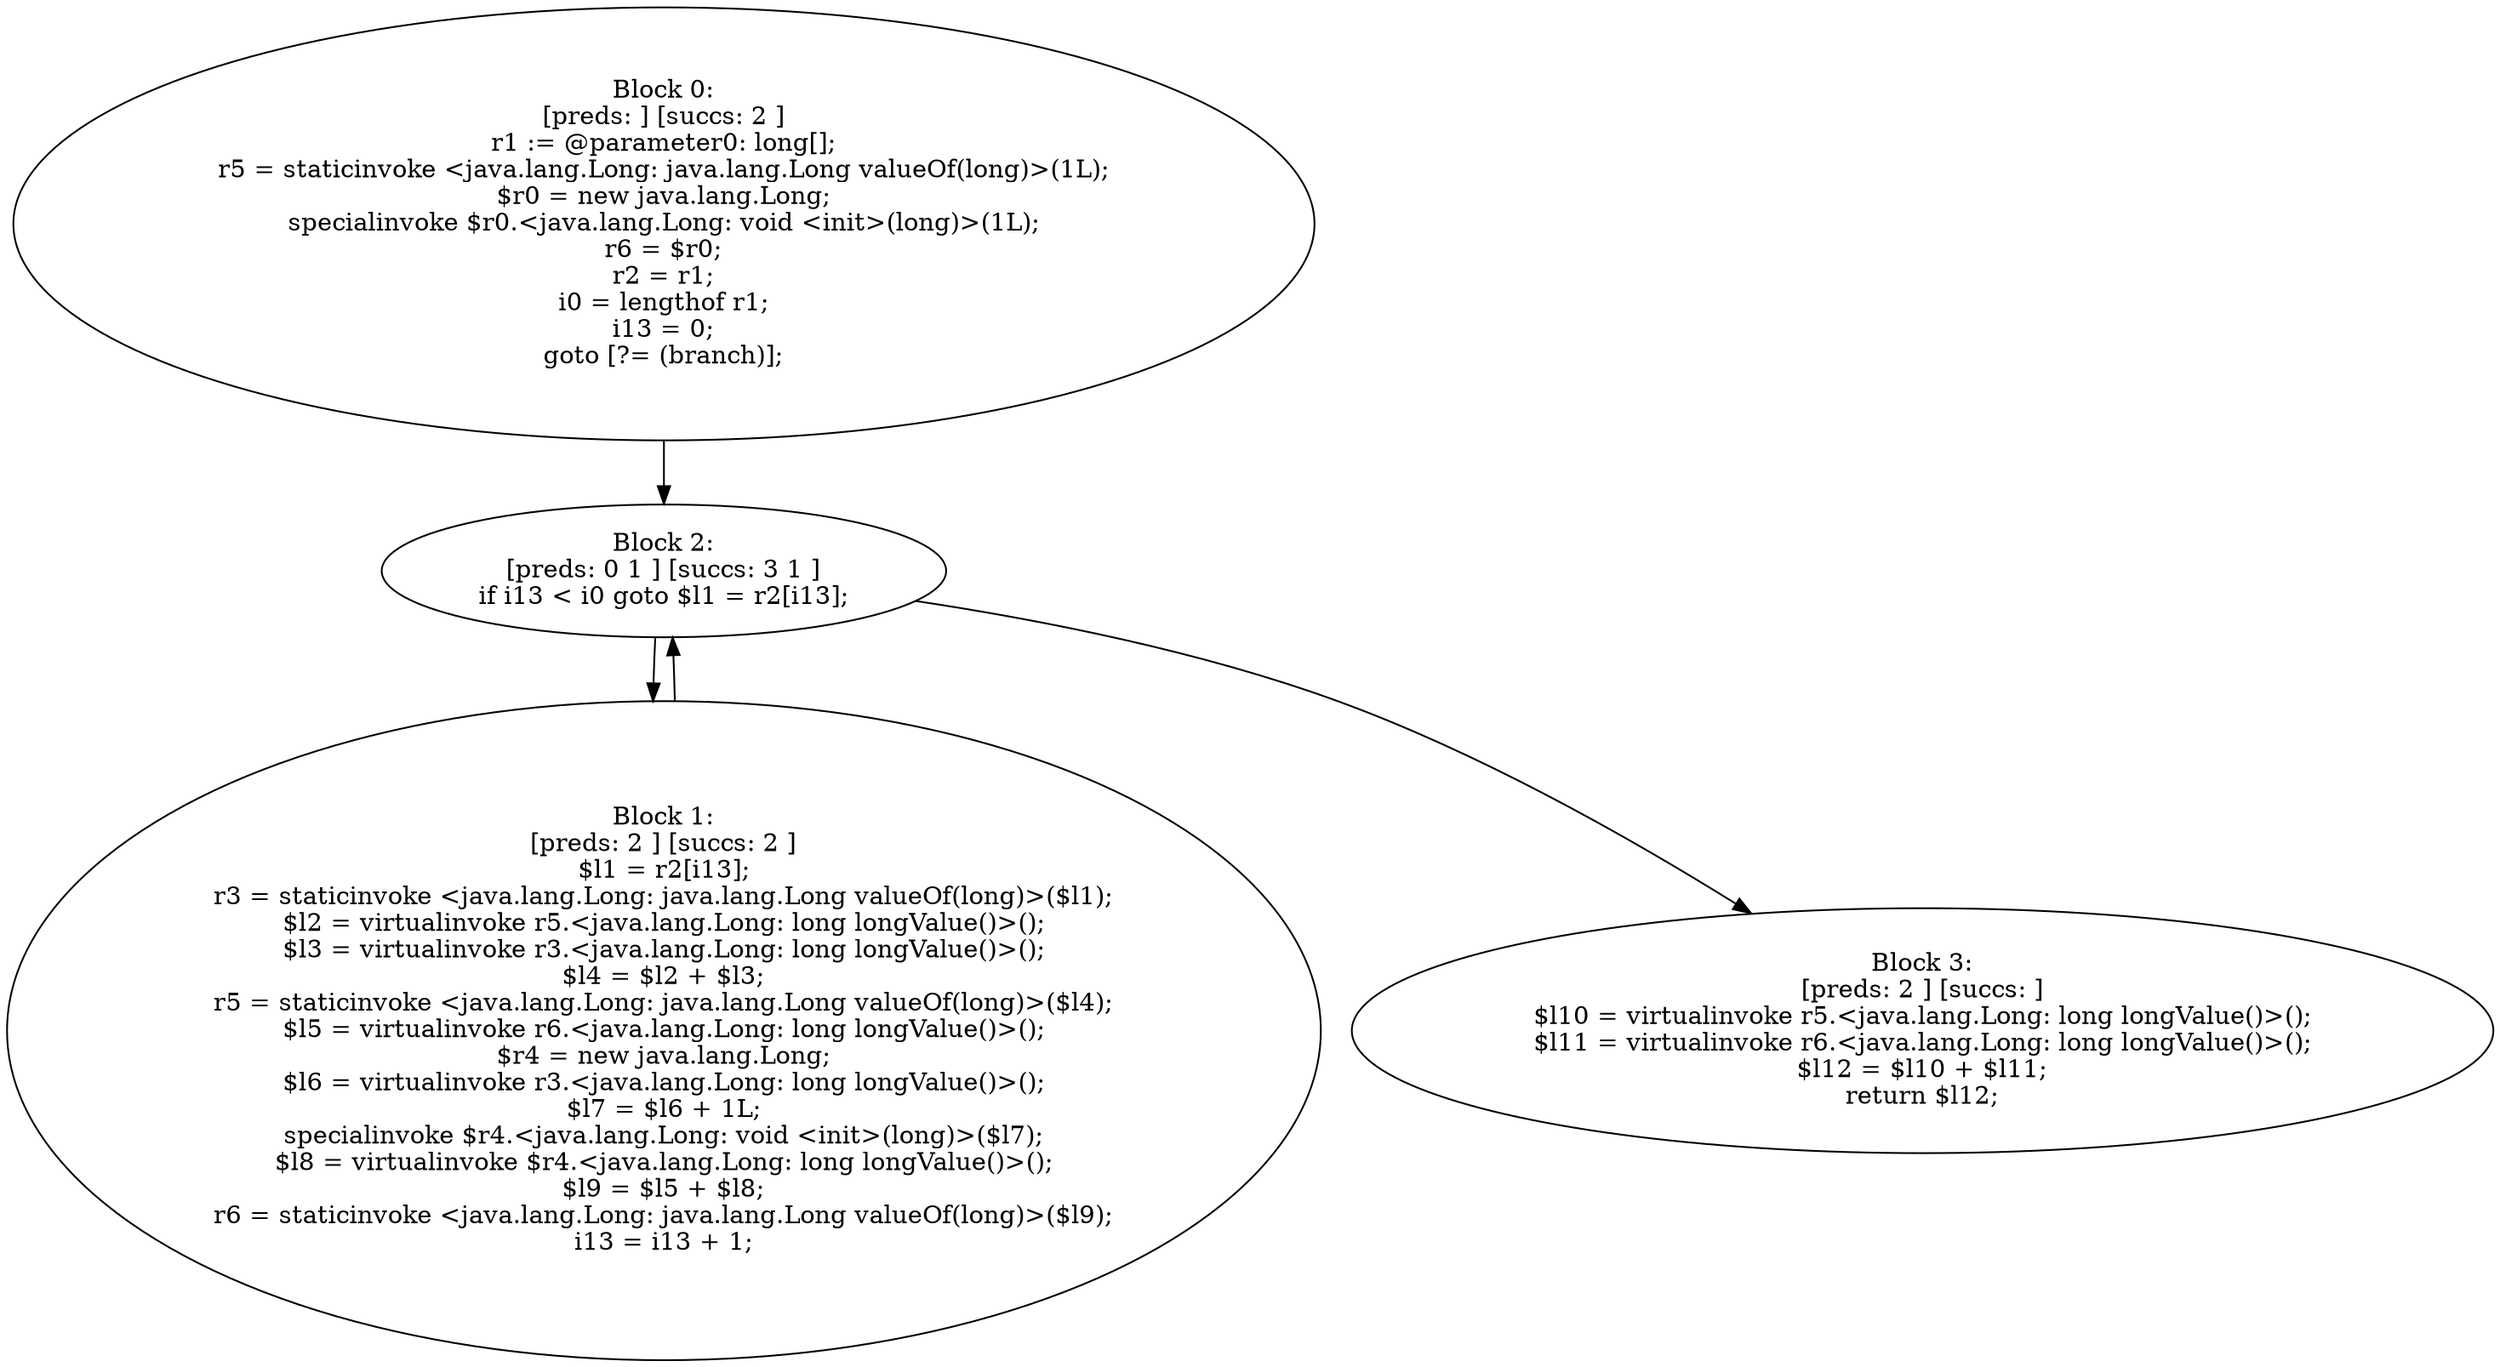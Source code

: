 digraph "unitGraph" {
    "Block 0:
[preds: ] [succs: 2 ]
r1 := @parameter0: long[];
r5 = staticinvoke <java.lang.Long: java.lang.Long valueOf(long)>(1L);
$r0 = new java.lang.Long;
specialinvoke $r0.<java.lang.Long: void <init>(long)>(1L);
r6 = $r0;
r2 = r1;
i0 = lengthof r1;
i13 = 0;
goto [?= (branch)];
"
    "Block 1:
[preds: 2 ] [succs: 2 ]
$l1 = r2[i13];
r3 = staticinvoke <java.lang.Long: java.lang.Long valueOf(long)>($l1);
$l2 = virtualinvoke r5.<java.lang.Long: long longValue()>();
$l3 = virtualinvoke r3.<java.lang.Long: long longValue()>();
$l4 = $l2 + $l3;
r5 = staticinvoke <java.lang.Long: java.lang.Long valueOf(long)>($l4);
$l5 = virtualinvoke r6.<java.lang.Long: long longValue()>();
$r4 = new java.lang.Long;
$l6 = virtualinvoke r3.<java.lang.Long: long longValue()>();
$l7 = $l6 + 1L;
specialinvoke $r4.<java.lang.Long: void <init>(long)>($l7);
$l8 = virtualinvoke $r4.<java.lang.Long: long longValue()>();
$l9 = $l5 + $l8;
r6 = staticinvoke <java.lang.Long: java.lang.Long valueOf(long)>($l9);
i13 = i13 + 1;
"
    "Block 2:
[preds: 0 1 ] [succs: 3 1 ]
if i13 < i0 goto $l1 = r2[i13];
"
    "Block 3:
[preds: 2 ] [succs: ]
$l10 = virtualinvoke r5.<java.lang.Long: long longValue()>();
$l11 = virtualinvoke r6.<java.lang.Long: long longValue()>();
$l12 = $l10 + $l11;
return $l12;
"
    "Block 0:
[preds: ] [succs: 2 ]
r1 := @parameter0: long[];
r5 = staticinvoke <java.lang.Long: java.lang.Long valueOf(long)>(1L);
$r0 = new java.lang.Long;
specialinvoke $r0.<java.lang.Long: void <init>(long)>(1L);
r6 = $r0;
r2 = r1;
i0 = lengthof r1;
i13 = 0;
goto [?= (branch)];
"->"Block 2:
[preds: 0 1 ] [succs: 3 1 ]
if i13 < i0 goto $l1 = r2[i13];
";
    "Block 1:
[preds: 2 ] [succs: 2 ]
$l1 = r2[i13];
r3 = staticinvoke <java.lang.Long: java.lang.Long valueOf(long)>($l1);
$l2 = virtualinvoke r5.<java.lang.Long: long longValue()>();
$l3 = virtualinvoke r3.<java.lang.Long: long longValue()>();
$l4 = $l2 + $l3;
r5 = staticinvoke <java.lang.Long: java.lang.Long valueOf(long)>($l4);
$l5 = virtualinvoke r6.<java.lang.Long: long longValue()>();
$r4 = new java.lang.Long;
$l6 = virtualinvoke r3.<java.lang.Long: long longValue()>();
$l7 = $l6 + 1L;
specialinvoke $r4.<java.lang.Long: void <init>(long)>($l7);
$l8 = virtualinvoke $r4.<java.lang.Long: long longValue()>();
$l9 = $l5 + $l8;
r6 = staticinvoke <java.lang.Long: java.lang.Long valueOf(long)>($l9);
i13 = i13 + 1;
"->"Block 2:
[preds: 0 1 ] [succs: 3 1 ]
if i13 < i0 goto $l1 = r2[i13];
";
    "Block 2:
[preds: 0 1 ] [succs: 3 1 ]
if i13 < i0 goto $l1 = r2[i13];
"->"Block 3:
[preds: 2 ] [succs: ]
$l10 = virtualinvoke r5.<java.lang.Long: long longValue()>();
$l11 = virtualinvoke r6.<java.lang.Long: long longValue()>();
$l12 = $l10 + $l11;
return $l12;
";
    "Block 2:
[preds: 0 1 ] [succs: 3 1 ]
if i13 < i0 goto $l1 = r2[i13];
"->"Block 1:
[preds: 2 ] [succs: 2 ]
$l1 = r2[i13];
r3 = staticinvoke <java.lang.Long: java.lang.Long valueOf(long)>($l1);
$l2 = virtualinvoke r5.<java.lang.Long: long longValue()>();
$l3 = virtualinvoke r3.<java.lang.Long: long longValue()>();
$l4 = $l2 + $l3;
r5 = staticinvoke <java.lang.Long: java.lang.Long valueOf(long)>($l4);
$l5 = virtualinvoke r6.<java.lang.Long: long longValue()>();
$r4 = new java.lang.Long;
$l6 = virtualinvoke r3.<java.lang.Long: long longValue()>();
$l7 = $l6 + 1L;
specialinvoke $r4.<java.lang.Long: void <init>(long)>($l7);
$l8 = virtualinvoke $r4.<java.lang.Long: long longValue()>();
$l9 = $l5 + $l8;
r6 = staticinvoke <java.lang.Long: java.lang.Long valueOf(long)>($l9);
i13 = i13 + 1;
";
}
